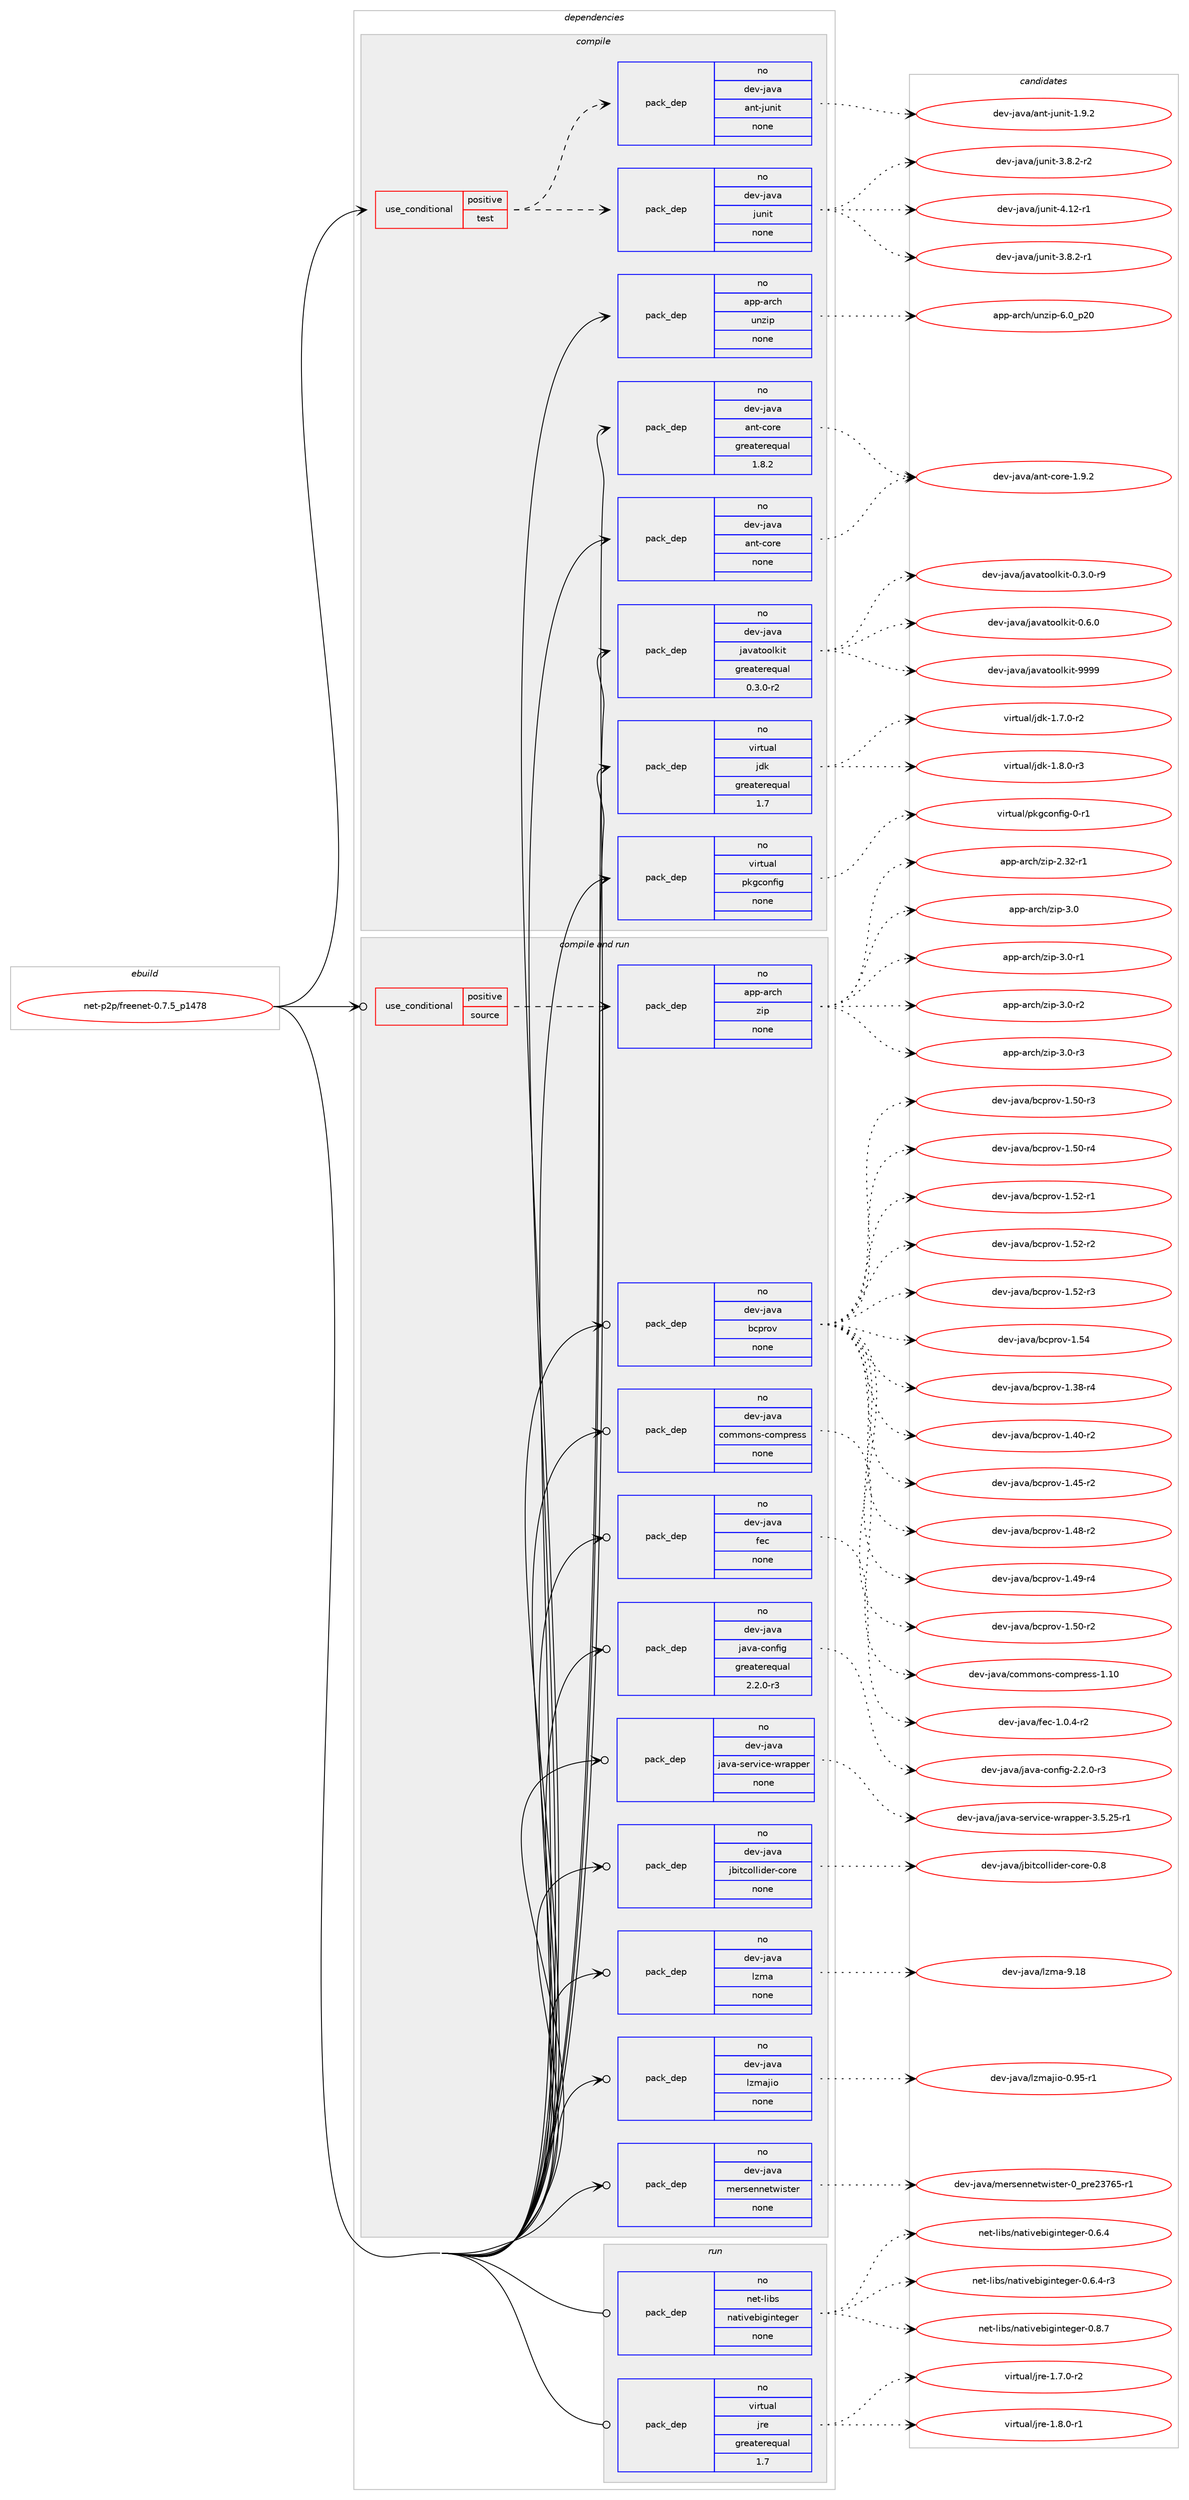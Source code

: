 digraph prolog {

# *************
# Graph options
# *************

newrank=true;
concentrate=true;
compound=true;
graph [rankdir=LR,fontname=Helvetica,fontsize=10,ranksep=1.5];#, ranksep=2.5, nodesep=0.2];
edge  [arrowhead=vee];
node  [fontname=Helvetica,fontsize=10];

# **********
# The ebuild
# **********

subgraph cluster_leftcol {
color=gray;
rank=same;
label=<<i>ebuild</i>>;
id [label="net-p2p/freenet-0.7.5_p1478", color=red, width=4, href="../net-p2p/freenet-0.7.5_p1478.svg"];
}

# ****************
# The dependencies
# ****************

subgraph cluster_midcol {
color=gray;
label=<<i>dependencies</i>>;
subgraph cluster_compile {
fillcolor="#eeeeee";
style=filled;
label=<<i>compile</i>>;
subgraph cond107363 {
dependency434548 [label=<<TABLE BORDER="0" CELLBORDER="1" CELLSPACING="0" CELLPADDING="4"><TR><TD ROWSPAN="3" CELLPADDING="10">use_conditional</TD></TR><TR><TD>positive</TD></TR><TR><TD>test</TD></TR></TABLE>>, shape=none, color=red];
subgraph pack319692 {
dependency434549 [label=<<TABLE BORDER="0" CELLBORDER="1" CELLSPACING="0" CELLPADDING="4" WIDTH="220"><TR><TD ROWSPAN="6" CELLPADDING="30">pack_dep</TD></TR><TR><TD WIDTH="110">no</TD></TR><TR><TD>dev-java</TD></TR><TR><TD>junit</TD></TR><TR><TD>none</TD></TR><TR><TD></TD></TR></TABLE>>, shape=none, color=blue];
}
dependency434548:e -> dependency434549:w [weight=20,style="dashed",arrowhead="vee"];
subgraph pack319693 {
dependency434550 [label=<<TABLE BORDER="0" CELLBORDER="1" CELLSPACING="0" CELLPADDING="4" WIDTH="220"><TR><TD ROWSPAN="6" CELLPADDING="30">pack_dep</TD></TR><TR><TD WIDTH="110">no</TD></TR><TR><TD>dev-java</TD></TR><TR><TD>ant-junit</TD></TR><TR><TD>none</TD></TR><TR><TD></TD></TR></TABLE>>, shape=none, color=blue];
}
dependency434548:e -> dependency434550:w [weight=20,style="dashed",arrowhead="vee"];
}
id:e -> dependency434548:w [weight=20,style="solid",arrowhead="vee"];
subgraph pack319694 {
dependency434551 [label=<<TABLE BORDER="0" CELLBORDER="1" CELLSPACING="0" CELLPADDING="4" WIDTH="220"><TR><TD ROWSPAN="6" CELLPADDING="30">pack_dep</TD></TR><TR><TD WIDTH="110">no</TD></TR><TR><TD>app-arch</TD></TR><TR><TD>unzip</TD></TR><TR><TD>none</TD></TR><TR><TD></TD></TR></TABLE>>, shape=none, color=blue];
}
id:e -> dependency434551:w [weight=20,style="solid",arrowhead="vee"];
subgraph pack319695 {
dependency434552 [label=<<TABLE BORDER="0" CELLBORDER="1" CELLSPACING="0" CELLPADDING="4" WIDTH="220"><TR><TD ROWSPAN="6" CELLPADDING="30">pack_dep</TD></TR><TR><TD WIDTH="110">no</TD></TR><TR><TD>dev-java</TD></TR><TR><TD>ant-core</TD></TR><TR><TD>greaterequal</TD></TR><TR><TD>1.8.2</TD></TR></TABLE>>, shape=none, color=blue];
}
id:e -> dependency434552:w [weight=20,style="solid",arrowhead="vee"];
subgraph pack319696 {
dependency434553 [label=<<TABLE BORDER="0" CELLBORDER="1" CELLSPACING="0" CELLPADDING="4" WIDTH="220"><TR><TD ROWSPAN="6" CELLPADDING="30">pack_dep</TD></TR><TR><TD WIDTH="110">no</TD></TR><TR><TD>dev-java</TD></TR><TR><TD>ant-core</TD></TR><TR><TD>none</TD></TR><TR><TD></TD></TR></TABLE>>, shape=none, color=blue];
}
id:e -> dependency434553:w [weight=20,style="solid",arrowhead="vee"];
subgraph pack319697 {
dependency434554 [label=<<TABLE BORDER="0" CELLBORDER="1" CELLSPACING="0" CELLPADDING="4" WIDTH="220"><TR><TD ROWSPAN="6" CELLPADDING="30">pack_dep</TD></TR><TR><TD WIDTH="110">no</TD></TR><TR><TD>dev-java</TD></TR><TR><TD>javatoolkit</TD></TR><TR><TD>greaterequal</TD></TR><TR><TD>0.3.0-r2</TD></TR></TABLE>>, shape=none, color=blue];
}
id:e -> dependency434554:w [weight=20,style="solid",arrowhead="vee"];
subgraph pack319698 {
dependency434555 [label=<<TABLE BORDER="0" CELLBORDER="1" CELLSPACING="0" CELLPADDING="4" WIDTH="220"><TR><TD ROWSPAN="6" CELLPADDING="30">pack_dep</TD></TR><TR><TD WIDTH="110">no</TD></TR><TR><TD>virtual</TD></TR><TR><TD>jdk</TD></TR><TR><TD>greaterequal</TD></TR><TR><TD>1.7</TD></TR></TABLE>>, shape=none, color=blue];
}
id:e -> dependency434555:w [weight=20,style="solid",arrowhead="vee"];
subgraph pack319699 {
dependency434556 [label=<<TABLE BORDER="0" CELLBORDER="1" CELLSPACING="0" CELLPADDING="4" WIDTH="220"><TR><TD ROWSPAN="6" CELLPADDING="30">pack_dep</TD></TR><TR><TD WIDTH="110">no</TD></TR><TR><TD>virtual</TD></TR><TR><TD>pkgconfig</TD></TR><TR><TD>none</TD></TR><TR><TD></TD></TR></TABLE>>, shape=none, color=blue];
}
id:e -> dependency434556:w [weight=20,style="solid",arrowhead="vee"];
}
subgraph cluster_compileandrun {
fillcolor="#eeeeee";
style=filled;
label=<<i>compile and run</i>>;
subgraph cond107364 {
dependency434557 [label=<<TABLE BORDER="0" CELLBORDER="1" CELLSPACING="0" CELLPADDING="4"><TR><TD ROWSPAN="3" CELLPADDING="10">use_conditional</TD></TR><TR><TD>positive</TD></TR><TR><TD>source</TD></TR></TABLE>>, shape=none, color=red];
subgraph pack319700 {
dependency434558 [label=<<TABLE BORDER="0" CELLBORDER="1" CELLSPACING="0" CELLPADDING="4" WIDTH="220"><TR><TD ROWSPAN="6" CELLPADDING="30">pack_dep</TD></TR><TR><TD WIDTH="110">no</TD></TR><TR><TD>app-arch</TD></TR><TR><TD>zip</TD></TR><TR><TD>none</TD></TR><TR><TD></TD></TR></TABLE>>, shape=none, color=blue];
}
dependency434557:e -> dependency434558:w [weight=20,style="dashed",arrowhead="vee"];
}
id:e -> dependency434557:w [weight=20,style="solid",arrowhead="odotvee"];
subgraph pack319701 {
dependency434559 [label=<<TABLE BORDER="0" CELLBORDER="1" CELLSPACING="0" CELLPADDING="4" WIDTH="220"><TR><TD ROWSPAN="6" CELLPADDING="30">pack_dep</TD></TR><TR><TD WIDTH="110">no</TD></TR><TR><TD>dev-java</TD></TR><TR><TD>bcprov</TD></TR><TR><TD>none</TD></TR><TR><TD></TD></TR></TABLE>>, shape=none, color=blue];
}
id:e -> dependency434559:w [weight=20,style="solid",arrowhead="odotvee"];
subgraph pack319702 {
dependency434560 [label=<<TABLE BORDER="0" CELLBORDER="1" CELLSPACING="0" CELLPADDING="4" WIDTH="220"><TR><TD ROWSPAN="6" CELLPADDING="30">pack_dep</TD></TR><TR><TD WIDTH="110">no</TD></TR><TR><TD>dev-java</TD></TR><TR><TD>commons-compress</TD></TR><TR><TD>none</TD></TR><TR><TD></TD></TR></TABLE>>, shape=none, color=blue];
}
id:e -> dependency434560:w [weight=20,style="solid",arrowhead="odotvee"];
subgraph pack319703 {
dependency434561 [label=<<TABLE BORDER="0" CELLBORDER="1" CELLSPACING="0" CELLPADDING="4" WIDTH="220"><TR><TD ROWSPAN="6" CELLPADDING="30">pack_dep</TD></TR><TR><TD WIDTH="110">no</TD></TR><TR><TD>dev-java</TD></TR><TR><TD>fec</TD></TR><TR><TD>none</TD></TR><TR><TD></TD></TR></TABLE>>, shape=none, color=blue];
}
id:e -> dependency434561:w [weight=20,style="solid",arrowhead="odotvee"];
subgraph pack319704 {
dependency434562 [label=<<TABLE BORDER="0" CELLBORDER="1" CELLSPACING="0" CELLPADDING="4" WIDTH="220"><TR><TD ROWSPAN="6" CELLPADDING="30">pack_dep</TD></TR><TR><TD WIDTH="110">no</TD></TR><TR><TD>dev-java</TD></TR><TR><TD>java-config</TD></TR><TR><TD>greaterequal</TD></TR><TR><TD>2.2.0-r3</TD></TR></TABLE>>, shape=none, color=blue];
}
id:e -> dependency434562:w [weight=20,style="solid",arrowhead="odotvee"];
subgraph pack319705 {
dependency434563 [label=<<TABLE BORDER="0" CELLBORDER="1" CELLSPACING="0" CELLPADDING="4" WIDTH="220"><TR><TD ROWSPAN="6" CELLPADDING="30">pack_dep</TD></TR><TR><TD WIDTH="110">no</TD></TR><TR><TD>dev-java</TD></TR><TR><TD>java-service-wrapper</TD></TR><TR><TD>none</TD></TR><TR><TD></TD></TR></TABLE>>, shape=none, color=blue];
}
id:e -> dependency434563:w [weight=20,style="solid",arrowhead="odotvee"];
subgraph pack319706 {
dependency434564 [label=<<TABLE BORDER="0" CELLBORDER="1" CELLSPACING="0" CELLPADDING="4" WIDTH="220"><TR><TD ROWSPAN="6" CELLPADDING="30">pack_dep</TD></TR><TR><TD WIDTH="110">no</TD></TR><TR><TD>dev-java</TD></TR><TR><TD>jbitcollider-core</TD></TR><TR><TD>none</TD></TR><TR><TD></TD></TR></TABLE>>, shape=none, color=blue];
}
id:e -> dependency434564:w [weight=20,style="solid",arrowhead="odotvee"];
subgraph pack319707 {
dependency434565 [label=<<TABLE BORDER="0" CELLBORDER="1" CELLSPACING="0" CELLPADDING="4" WIDTH="220"><TR><TD ROWSPAN="6" CELLPADDING="30">pack_dep</TD></TR><TR><TD WIDTH="110">no</TD></TR><TR><TD>dev-java</TD></TR><TR><TD>lzma</TD></TR><TR><TD>none</TD></TR><TR><TD></TD></TR></TABLE>>, shape=none, color=blue];
}
id:e -> dependency434565:w [weight=20,style="solid",arrowhead="odotvee"];
subgraph pack319708 {
dependency434566 [label=<<TABLE BORDER="0" CELLBORDER="1" CELLSPACING="0" CELLPADDING="4" WIDTH="220"><TR><TD ROWSPAN="6" CELLPADDING="30">pack_dep</TD></TR><TR><TD WIDTH="110">no</TD></TR><TR><TD>dev-java</TD></TR><TR><TD>lzmajio</TD></TR><TR><TD>none</TD></TR><TR><TD></TD></TR></TABLE>>, shape=none, color=blue];
}
id:e -> dependency434566:w [weight=20,style="solid",arrowhead="odotvee"];
subgraph pack319709 {
dependency434567 [label=<<TABLE BORDER="0" CELLBORDER="1" CELLSPACING="0" CELLPADDING="4" WIDTH="220"><TR><TD ROWSPAN="6" CELLPADDING="30">pack_dep</TD></TR><TR><TD WIDTH="110">no</TD></TR><TR><TD>dev-java</TD></TR><TR><TD>mersennetwister</TD></TR><TR><TD>none</TD></TR><TR><TD></TD></TR></TABLE>>, shape=none, color=blue];
}
id:e -> dependency434567:w [weight=20,style="solid",arrowhead="odotvee"];
}
subgraph cluster_run {
fillcolor="#eeeeee";
style=filled;
label=<<i>run</i>>;
subgraph pack319710 {
dependency434568 [label=<<TABLE BORDER="0" CELLBORDER="1" CELLSPACING="0" CELLPADDING="4" WIDTH="220"><TR><TD ROWSPAN="6" CELLPADDING="30">pack_dep</TD></TR><TR><TD WIDTH="110">no</TD></TR><TR><TD>net-libs</TD></TR><TR><TD>nativebiginteger</TD></TR><TR><TD>none</TD></TR><TR><TD></TD></TR></TABLE>>, shape=none, color=blue];
}
id:e -> dependency434568:w [weight=20,style="solid",arrowhead="odot"];
subgraph pack319711 {
dependency434569 [label=<<TABLE BORDER="0" CELLBORDER="1" CELLSPACING="0" CELLPADDING="4" WIDTH="220"><TR><TD ROWSPAN="6" CELLPADDING="30">pack_dep</TD></TR><TR><TD WIDTH="110">no</TD></TR><TR><TD>virtual</TD></TR><TR><TD>jre</TD></TR><TR><TD>greaterequal</TD></TR><TR><TD>1.7</TD></TR></TABLE>>, shape=none, color=blue];
}
id:e -> dependency434569:w [weight=20,style="solid",arrowhead="odot"];
}
}

# **************
# The candidates
# **************

subgraph cluster_choices {
rank=same;
color=gray;
label=<<i>candidates</i>>;

subgraph choice319692 {
color=black;
nodesep=1;
choice100101118451069711897471061171101051164551465646504511449 [label="dev-java/junit-3.8.2-r1", color=red, width=4,href="../dev-java/junit-3.8.2-r1.svg"];
choice100101118451069711897471061171101051164551465646504511450 [label="dev-java/junit-3.8.2-r2", color=red, width=4,href="../dev-java/junit-3.8.2-r2.svg"];
choice1001011184510697118974710611711010511645524649504511449 [label="dev-java/junit-4.12-r1", color=red, width=4,href="../dev-java/junit-4.12-r1.svg"];
dependency434549:e -> choice100101118451069711897471061171101051164551465646504511449:w [style=dotted,weight="100"];
dependency434549:e -> choice100101118451069711897471061171101051164551465646504511450:w [style=dotted,weight="100"];
dependency434549:e -> choice1001011184510697118974710611711010511645524649504511449:w [style=dotted,weight="100"];
}
subgraph choice319693 {
color=black;
nodesep=1;
choice100101118451069711897479711011645106117110105116454946574650 [label="dev-java/ant-junit-1.9.2", color=red, width=4,href="../dev-java/ant-junit-1.9.2.svg"];
dependency434550:e -> choice100101118451069711897479711011645106117110105116454946574650:w [style=dotted,weight="100"];
}
subgraph choice319694 {
color=black;
nodesep=1;
choice971121124597114991044711711012210511245544648951125048 [label="app-arch/unzip-6.0_p20", color=red, width=4,href="../app-arch/unzip-6.0_p20.svg"];
dependency434551:e -> choice971121124597114991044711711012210511245544648951125048:w [style=dotted,weight="100"];
}
subgraph choice319695 {
color=black;
nodesep=1;
choice10010111845106971189747971101164599111114101454946574650 [label="dev-java/ant-core-1.9.2", color=red, width=4,href="../dev-java/ant-core-1.9.2.svg"];
dependency434552:e -> choice10010111845106971189747971101164599111114101454946574650:w [style=dotted,weight="100"];
}
subgraph choice319696 {
color=black;
nodesep=1;
choice10010111845106971189747971101164599111114101454946574650 [label="dev-java/ant-core-1.9.2", color=red, width=4,href="../dev-java/ant-core-1.9.2.svg"];
dependency434553:e -> choice10010111845106971189747971101164599111114101454946574650:w [style=dotted,weight="100"];
}
subgraph choice319697 {
color=black;
nodesep=1;
choice1001011184510697118974710697118971161111111081071051164548465146484511457 [label="dev-java/javatoolkit-0.3.0-r9", color=red, width=4,href="../dev-java/javatoolkit-0.3.0-r9.svg"];
choice100101118451069711897471069711897116111111108107105116454846544648 [label="dev-java/javatoolkit-0.6.0", color=red, width=4,href="../dev-java/javatoolkit-0.6.0.svg"];
choice1001011184510697118974710697118971161111111081071051164557575757 [label="dev-java/javatoolkit-9999", color=red, width=4,href="../dev-java/javatoolkit-9999.svg"];
dependency434554:e -> choice1001011184510697118974710697118971161111111081071051164548465146484511457:w [style=dotted,weight="100"];
dependency434554:e -> choice100101118451069711897471069711897116111111108107105116454846544648:w [style=dotted,weight="100"];
dependency434554:e -> choice1001011184510697118974710697118971161111111081071051164557575757:w [style=dotted,weight="100"];
}
subgraph choice319698 {
color=black;
nodesep=1;
choice11810511411611797108471061001074549465546484511450 [label="virtual/jdk-1.7.0-r2", color=red, width=4,href="../virtual/jdk-1.7.0-r2.svg"];
choice11810511411611797108471061001074549465646484511451 [label="virtual/jdk-1.8.0-r3", color=red, width=4,href="../virtual/jdk-1.8.0-r3.svg"];
dependency434555:e -> choice11810511411611797108471061001074549465546484511450:w [style=dotted,weight="100"];
dependency434555:e -> choice11810511411611797108471061001074549465646484511451:w [style=dotted,weight="100"];
}
subgraph choice319699 {
color=black;
nodesep=1;
choice11810511411611797108471121071039911111010210510345484511449 [label="virtual/pkgconfig-0-r1", color=red, width=4,href="../virtual/pkgconfig-0-r1.svg"];
dependency434556:e -> choice11810511411611797108471121071039911111010210510345484511449:w [style=dotted,weight="100"];
}
subgraph choice319700 {
color=black;
nodesep=1;
choice971121124597114991044712210511245504651504511449 [label="app-arch/zip-2.32-r1", color=red, width=4,href="../app-arch/zip-2.32-r1.svg"];
choice971121124597114991044712210511245514648 [label="app-arch/zip-3.0", color=red, width=4,href="../app-arch/zip-3.0.svg"];
choice9711211245971149910447122105112455146484511449 [label="app-arch/zip-3.0-r1", color=red, width=4,href="../app-arch/zip-3.0-r1.svg"];
choice9711211245971149910447122105112455146484511450 [label="app-arch/zip-3.0-r2", color=red, width=4,href="../app-arch/zip-3.0-r2.svg"];
choice9711211245971149910447122105112455146484511451 [label="app-arch/zip-3.0-r3", color=red, width=4,href="../app-arch/zip-3.0-r3.svg"];
dependency434558:e -> choice971121124597114991044712210511245504651504511449:w [style=dotted,weight="100"];
dependency434558:e -> choice971121124597114991044712210511245514648:w [style=dotted,weight="100"];
dependency434558:e -> choice9711211245971149910447122105112455146484511449:w [style=dotted,weight="100"];
dependency434558:e -> choice9711211245971149910447122105112455146484511450:w [style=dotted,weight="100"];
dependency434558:e -> choice9711211245971149910447122105112455146484511451:w [style=dotted,weight="100"];
}
subgraph choice319701 {
color=black;
nodesep=1;
choice10010111845106971189747989911211411111845494651564511452 [label="dev-java/bcprov-1.38-r4", color=red, width=4,href="../dev-java/bcprov-1.38-r4.svg"];
choice10010111845106971189747989911211411111845494652484511450 [label="dev-java/bcprov-1.40-r2", color=red, width=4,href="../dev-java/bcprov-1.40-r2.svg"];
choice10010111845106971189747989911211411111845494652534511450 [label="dev-java/bcprov-1.45-r2", color=red, width=4,href="../dev-java/bcprov-1.45-r2.svg"];
choice10010111845106971189747989911211411111845494652564511450 [label="dev-java/bcprov-1.48-r2", color=red, width=4,href="../dev-java/bcprov-1.48-r2.svg"];
choice10010111845106971189747989911211411111845494652574511452 [label="dev-java/bcprov-1.49-r4", color=red, width=4,href="../dev-java/bcprov-1.49-r4.svg"];
choice10010111845106971189747989911211411111845494653484511450 [label="dev-java/bcprov-1.50-r2", color=red, width=4,href="../dev-java/bcprov-1.50-r2.svg"];
choice10010111845106971189747989911211411111845494653484511451 [label="dev-java/bcprov-1.50-r3", color=red, width=4,href="../dev-java/bcprov-1.50-r3.svg"];
choice10010111845106971189747989911211411111845494653484511452 [label="dev-java/bcprov-1.50-r4", color=red, width=4,href="../dev-java/bcprov-1.50-r4.svg"];
choice10010111845106971189747989911211411111845494653504511449 [label="dev-java/bcprov-1.52-r1", color=red, width=4,href="../dev-java/bcprov-1.52-r1.svg"];
choice10010111845106971189747989911211411111845494653504511450 [label="dev-java/bcprov-1.52-r2", color=red, width=4,href="../dev-java/bcprov-1.52-r2.svg"];
choice10010111845106971189747989911211411111845494653504511451 [label="dev-java/bcprov-1.52-r3", color=red, width=4,href="../dev-java/bcprov-1.52-r3.svg"];
choice1001011184510697118974798991121141111184549465352 [label="dev-java/bcprov-1.54", color=red, width=4,href="../dev-java/bcprov-1.54.svg"];
dependency434559:e -> choice10010111845106971189747989911211411111845494651564511452:w [style=dotted,weight="100"];
dependency434559:e -> choice10010111845106971189747989911211411111845494652484511450:w [style=dotted,weight="100"];
dependency434559:e -> choice10010111845106971189747989911211411111845494652534511450:w [style=dotted,weight="100"];
dependency434559:e -> choice10010111845106971189747989911211411111845494652564511450:w [style=dotted,weight="100"];
dependency434559:e -> choice10010111845106971189747989911211411111845494652574511452:w [style=dotted,weight="100"];
dependency434559:e -> choice10010111845106971189747989911211411111845494653484511450:w [style=dotted,weight="100"];
dependency434559:e -> choice10010111845106971189747989911211411111845494653484511451:w [style=dotted,weight="100"];
dependency434559:e -> choice10010111845106971189747989911211411111845494653484511452:w [style=dotted,weight="100"];
dependency434559:e -> choice10010111845106971189747989911211411111845494653504511449:w [style=dotted,weight="100"];
dependency434559:e -> choice10010111845106971189747989911211411111845494653504511450:w [style=dotted,weight="100"];
dependency434559:e -> choice10010111845106971189747989911211411111845494653504511451:w [style=dotted,weight="100"];
dependency434559:e -> choice1001011184510697118974798991121141111184549465352:w [style=dotted,weight="100"];
}
subgraph choice319702 {
color=black;
nodesep=1;
choice100101118451069711897479911110910911111011545991111091121141011151154549464948 [label="dev-java/commons-compress-1.10", color=red, width=4,href="../dev-java/commons-compress-1.10.svg"];
dependency434560:e -> choice100101118451069711897479911110910911111011545991111091121141011151154549464948:w [style=dotted,weight="100"];
}
subgraph choice319703 {
color=black;
nodesep=1;
choice10010111845106971189747102101994549464846524511450 [label="dev-java/fec-1.0.4-r2", color=red, width=4,href="../dev-java/fec-1.0.4-r2.svg"];
dependency434561:e -> choice10010111845106971189747102101994549464846524511450:w [style=dotted,weight="100"];
}
subgraph choice319704 {
color=black;
nodesep=1;
choice10010111845106971189747106971189745991111101021051034550465046484511451 [label="dev-java/java-config-2.2.0-r3", color=red, width=4,href="../dev-java/java-config-2.2.0-r3.svg"];
dependency434562:e -> choice10010111845106971189747106971189745991111101021051034550465046484511451:w [style=dotted,weight="100"];
}
subgraph choice319705 {
color=black;
nodesep=1;
choice10010111845106971189747106971189745115101114118105991014511911497112112101114455146534650534511449 [label="dev-java/java-service-wrapper-3.5.25-r1", color=red, width=4,href="../dev-java/java-service-wrapper-3.5.25-r1.svg"];
dependency434563:e -> choice10010111845106971189747106971189745115101114118105991014511911497112112101114455146534650534511449:w [style=dotted,weight="100"];
}
subgraph choice319706 {
color=black;
nodesep=1;
choice100101118451069711897471069810511699111108108105100101114459911111410145484656 [label="dev-java/jbitcollider-core-0.8", color=red, width=4,href="../dev-java/jbitcollider-core-0.8.svg"];
dependency434564:e -> choice100101118451069711897471069810511699111108108105100101114459911111410145484656:w [style=dotted,weight="100"];
}
subgraph choice319707 {
color=black;
nodesep=1;
choice10010111845106971189747108122109974557464956 [label="dev-java/lzma-9.18", color=red, width=4,href="../dev-java/lzma-9.18.svg"];
dependency434565:e -> choice10010111845106971189747108122109974557464956:w [style=dotted,weight="100"];
}
subgraph choice319708 {
color=black;
nodesep=1;
choice100101118451069711897471081221099710610511145484657534511449 [label="dev-java/lzmajio-0.95-r1", color=red, width=4,href="../dev-java/lzmajio-0.95-r1.svg"];
dependency434566:e -> choice100101118451069711897471081221099710610511145484657534511449:w [style=dotted,weight="100"];
}
subgraph choice319709 {
color=black;
nodesep=1;
choice1001011184510697118974710910111411510111011010111611910511511610111445489511211410150515554534511449 [label="dev-java/mersennetwister-0_pre23765-r1", color=red, width=4,href="../dev-java/mersennetwister-0_pre23765-r1.svg"];
dependency434567:e -> choice1001011184510697118974710910111411510111011010111611910511511610111445489511211410150515554534511449:w [style=dotted,weight="100"];
}
subgraph choice319710 {
color=black;
nodesep=1;
choice1101011164510810598115471109711610511810198105103105110116101103101114454846544652 [label="net-libs/nativebiginteger-0.6.4", color=red, width=4,href="../net-libs/nativebiginteger-0.6.4.svg"];
choice11010111645108105981154711097116105118101981051031051101161011031011144548465446524511451 [label="net-libs/nativebiginteger-0.6.4-r3", color=red, width=4,href="../net-libs/nativebiginteger-0.6.4-r3.svg"];
choice1101011164510810598115471109711610511810198105103105110116101103101114454846564655 [label="net-libs/nativebiginteger-0.8.7", color=red, width=4,href="../net-libs/nativebiginteger-0.8.7.svg"];
dependency434568:e -> choice1101011164510810598115471109711610511810198105103105110116101103101114454846544652:w [style=dotted,weight="100"];
dependency434568:e -> choice11010111645108105981154711097116105118101981051031051101161011031011144548465446524511451:w [style=dotted,weight="100"];
dependency434568:e -> choice1101011164510810598115471109711610511810198105103105110116101103101114454846564655:w [style=dotted,weight="100"];
}
subgraph choice319711 {
color=black;
nodesep=1;
choice11810511411611797108471061141014549465546484511450 [label="virtual/jre-1.7.0-r2", color=red, width=4,href="../virtual/jre-1.7.0-r2.svg"];
choice11810511411611797108471061141014549465646484511449 [label="virtual/jre-1.8.0-r1", color=red, width=4,href="../virtual/jre-1.8.0-r1.svg"];
dependency434569:e -> choice11810511411611797108471061141014549465546484511450:w [style=dotted,weight="100"];
dependency434569:e -> choice11810511411611797108471061141014549465646484511449:w [style=dotted,weight="100"];
}
}

}
